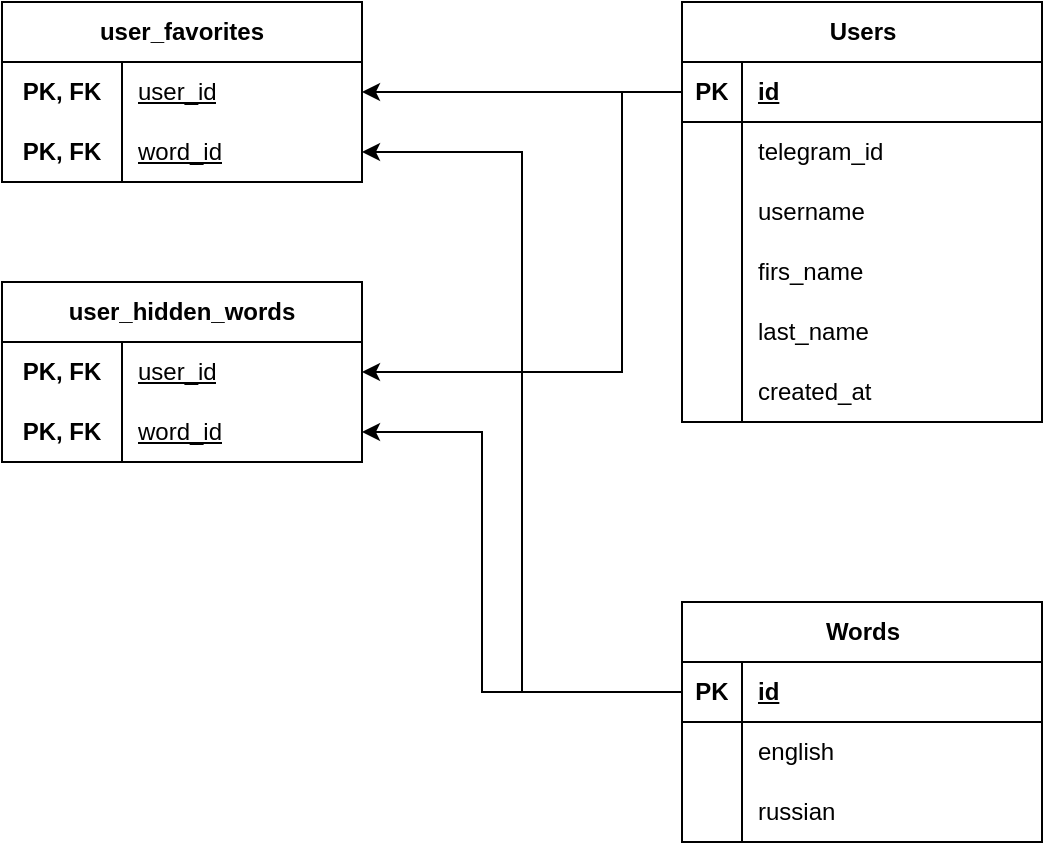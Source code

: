 <mxfile version="26.2.4">
  <diagram name="Page-1" id="dM9Y7GPttK8bCrnmVRz8">
    <mxGraphModel dx="1205" dy="1134" grid="1" gridSize="10" guides="1" tooltips="1" connect="1" arrows="1" fold="1" page="1" pageScale="1" pageWidth="850" pageHeight="1100" math="0" shadow="0">
      <root>
        <mxCell id="0" />
        <mxCell id="1" parent="0" />
        <mxCell id="2HFuZL1Z6rKOVnVFCXIe-14" value="Users" style="shape=table;startSize=30;container=1;collapsible=1;childLayout=tableLayout;fixedRows=1;rowLines=0;fontStyle=1;align=center;resizeLast=1;html=1;" parent="1" vertex="1">
          <mxGeometry x="430" y="260" width="180" height="210" as="geometry" />
        </mxCell>
        <mxCell id="2HFuZL1Z6rKOVnVFCXIe-15" value="" style="shape=tableRow;horizontal=0;startSize=0;swimlaneHead=0;swimlaneBody=0;fillColor=none;collapsible=0;dropTarget=0;points=[[0,0.5],[1,0.5]];portConstraint=eastwest;top=0;left=0;right=0;bottom=1;" parent="2HFuZL1Z6rKOVnVFCXIe-14" vertex="1">
          <mxGeometry y="30" width="180" height="30" as="geometry" />
        </mxCell>
        <mxCell id="2HFuZL1Z6rKOVnVFCXIe-16" value="PK" style="shape=partialRectangle;connectable=0;fillColor=none;top=0;left=0;bottom=0;right=0;fontStyle=1;overflow=hidden;whiteSpace=wrap;html=1;" parent="2HFuZL1Z6rKOVnVFCXIe-15" vertex="1">
          <mxGeometry width="30" height="30" as="geometry">
            <mxRectangle width="30" height="30" as="alternateBounds" />
          </mxGeometry>
        </mxCell>
        <mxCell id="2HFuZL1Z6rKOVnVFCXIe-17" value="id" style="shape=partialRectangle;connectable=0;fillColor=none;top=0;left=0;bottom=0;right=0;align=left;spacingLeft=6;fontStyle=5;overflow=hidden;whiteSpace=wrap;html=1;" parent="2HFuZL1Z6rKOVnVFCXIe-15" vertex="1">
          <mxGeometry x="30" width="150" height="30" as="geometry">
            <mxRectangle width="150" height="30" as="alternateBounds" />
          </mxGeometry>
        </mxCell>
        <mxCell id="2HFuZL1Z6rKOVnVFCXIe-18" value="" style="shape=tableRow;horizontal=0;startSize=0;swimlaneHead=0;swimlaneBody=0;fillColor=none;collapsible=0;dropTarget=0;points=[[0,0.5],[1,0.5]];portConstraint=eastwest;top=0;left=0;right=0;bottom=0;" parent="2HFuZL1Z6rKOVnVFCXIe-14" vertex="1">
          <mxGeometry y="60" width="180" height="30" as="geometry" />
        </mxCell>
        <mxCell id="2HFuZL1Z6rKOVnVFCXIe-19" value="" style="shape=partialRectangle;connectable=0;fillColor=none;top=0;left=0;bottom=0;right=0;editable=1;overflow=hidden;whiteSpace=wrap;html=1;" parent="2HFuZL1Z6rKOVnVFCXIe-18" vertex="1">
          <mxGeometry width="30" height="30" as="geometry">
            <mxRectangle width="30" height="30" as="alternateBounds" />
          </mxGeometry>
        </mxCell>
        <mxCell id="2HFuZL1Z6rKOVnVFCXIe-20" value="telegram_id" style="shape=partialRectangle;connectable=0;fillColor=none;top=0;left=0;bottom=0;right=0;align=left;spacingLeft=6;overflow=hidden;whiteSpace=wrap;html=1;" parent="2HFuZL1Z6rKOVnVFCXIe-18" vertex="1">
          <mxGeometry x="30" width="150" height="30" as="geometry">
            <mxRectangle width="150" height="30" as="alternateBounds" />
          </mxGeometry>
        </mxCell>
        <mxCell id="2HFuZL1Z6rKOVnVFCXIe-21" value="" style="shape=tableRow;horizontal=0;startSize=0;swimlaneHead=0;swimlaneBody=0;fillColor=none;collapsible=0;dropTarget=0;points=[[0,0.5],[1,0.5]];portConstraint=eastwest;top=0;left=0;right=0;bottom=0;" parent="2HFuZL1Z6rKOVnVFCXIe-14" vertex="1">
          <mxGeometry y="90" width="180" height="30" as="geometry" />
        </mxCell>
        <mxCell id="2HFuZL1Z6rKOVnVFCXIe-22" value="" style="shape=partialRectangle;connectable=0;fillColor=none;top=0;left=0;bottom=0;right=0;editable=1;overflow=hidden;whiteSpace=wrap;html=1;" parent="2HFuZL1Z6rKOVnVFCXIe-21" vertex="1">
          <mxGeometry width="30" height="30" as="geometry">
            <mxRectangle width="30" height="30" as="alternateBounds" />
          </mxGeometry>
        </mxCell>
        <mxCell id="2HFuZL1Z6rKOVnVFCXIe-23" value="username" style="shape=partialRectangle;connectable=0;fillColor=none;top=0;left=0;bottom=0;right=0;align=left;spacingLeft=6;overflow=hidden;whiteSpace=wrap;html=1;" parent="2HFuZL1Z6rKOVnVFCXIe-21" vertex="1">
          <mxGeometry x="30" width="150" height="30" as="geometry">
            <mxRectangle width="150" height="30" as="alternateBounds" />
          </mxGeometry>
        </mxCell>
        <mxCell id="r5-LKDodHNatOAICMYq2-1" style="shape=tableRow;horizontal=0;startSize=0;swimlaneHead=0;swimlaneBody=0;fillColor=none;collapsible=0;dropTarget=0;points=[[0,0.5],[1,0.5]];portConstraint=eastwest;top=0;left=0;right=0;bottom=0;" vertex="1" parent="2HFuZL1Z6rKOVnVFCXIe-14">
          <mxGeometry y="120" width="180" height="30" as="geometry" />
        </mxCell>
        <mxCell id="r5-LKDodHNatOAICMYq2-2" style="shape=partialRectangle;connectable=0;fillColor=none;top=0;left=0;bottom=0;right=0;editable=1;overflow=hidden;whiteSpace=wrap;html=1;" vertex="1" parent="r5-LKDodHNatOAICMYq2-1">
          <mxGeometry width="30" height="30" as="geometry">
            <mxRectangle width="30" height="30" as="alternateBounds" />
          </mxGeometry>
        </mxCell>
        <mxCell id="r5-LKDodHNatOAICMYq2-3" value="firs_name" style="shape=partialRectangle;connectable=0;fillColor=none;top=0;left=0;bottom=0;right=0;align=left;spacingLeft=6;overflow=hidden;whiteSpace=wrap;html=1;" vertex="1" parent="r5-LKDodHNatOAICMYq2-1">
          <mxGeometry x="30" width="150" height="30" as="geometry">
            <mxRectangle width="150" height="30" as="alternateBounds" />
          </mxGeometry>
        </mxCell>
        <mxCell id="r5-LKDodHNatOAICMYq2-7" style="shape=tableRow;horizontal=0;startSize=0;swimlaneHead=0;swimlaneBody=0;fillColor=none;collapsible=0;dropTarget=0;points=[[0,0.5],[1,0.5]];portConstraint=eastwest;top=0;left=0;right=0;bottom=0;" vertex="1" parent="2HFuZL1Z6rKOVnVFCXIe-14">
          <mxGeometry y="150" width="180" height="30" as="geometry" />
        </mxCell>
        <mxCell id="r5-LKDodHNatOAICMYq2-8" style="shape=partialRectangle;connectable=0;fillColor=none;top=0;left=0;bottom=0;right=0;editable=1;overflow=hidden;whiteSpace=wrap;html=1;" vertex="1" parent="r5-LKDodHNatOAICMYq2-7">
          <mxGeometry width="30" height="30" as="geometry">
            <mxRectangle width="30" height="30" as="alternateBounds" />
          </mxGeometry>
        </mxCell>
        <mxCell id="r5-LKDodHNatOAICMYq2-9" value="last_name" style="shape=partialRectangle;connectable=0;fillColor=none;top=0;left=0;bottom=0;right=0;align=left;spacingLeft=6;overflow=hidden;whiteSpace=wrap;html=1;" vertex="1" parent="r5-LKDodHNatOAICMYq2-7">
          <mxGeometry x="30" width="150" height="30" as="geometry">
            <mxRectangle width="150" height="30" as="alternateBounds" />
          </mxGeometry>
        </mxCell>
        <mxCell id="r5-LKDodHNatOAICMYq2-4" style="shape=tableRow;horizontal=0;startSize=0;swimlaneHead=0;swimlaneBody=0;fillColor=none;collapsible=0;dropTarget=0;points=[[0,0.5],[1,0.5]];portConstraint=eastwest;top=0;left=0;right=0;bottom=0;" vertex="1" parent="2HFuZL1Z6rKOVnVFCXIe-14">
          <mxGeometry y="180" width="180" height="30" as="geometry" />
        </mxCell>
        <mxCell id="r5-LKDodHNatOAICMYq2-5" style="shape=partialRectangle;connectable=0;fillColor=none;top=0;left=0;bottom=0;right=0;editable=1;overflow=hidden;whiteSpace=wrap;html=1;" vertex="1" parent="r5-LKDodHNatOAICMYq2-4">
          <mxGeometry width="30" height="30" as="geometry">
            <mxRectangle width="30" height="30" as="alternateBounds" />
          </mxGeometry>
        </mxCell>
        <mxCell id="r5-LKDodHNatOAICMYq2-6" value="created_at" style="shape=partialRectangle;connectable=0;fillColor=none;top=0;left=0;bottom=0;right=0;align=left;spacingLeft=6;overflow=hidden;whiteSpace=wrap;html=1;" vertex="1" parent="r5-LKDodHNatOAICMYq2-4">
          <mxGeometry x="30" width="150" height="30" as="geometry">
            <mxRectangle width="150" height="30" as="alternateBounds" />
          </mxGeometry>
        </mxCell>
        <mxCell id="2HFuZL1Z6rKOVnVFCXIe-27" value="Words" style="shape=table;startSize=30;container=1;collapsible=1;childLayout=tableLayout;fixedRows=1;rowLines=0;fontStyle=1;align=center;resizeLast=1;html=1;" parent="1" vertex="1">
          <mxGeometry x="430" y="560" width="180" height="120" as="geometry" />
        </mxCell>
        <mxCell id="2HFuZL1Z6rKOVnVFCXIe-28" value="" style="shape=tableRow;horizontal=0;startSize=0;swimlaneHead=0;swimlaneBody=0;fillColor=none;collapsible=0;dropTarget=0;points=[[0,0.5],[1,0.5]];portConstraint=eastwest;top=0;left=0;right=0;bottom=1;" parent="2HFuZL1Z6rKOVnVFCXIe-27" vertex="1">
          <mxGeometry y="30" width="180" height="30" as="geometry" />
        </mxCell>
        <mxCell id="2HFuZL1Z6rKOVnVFCXIe-29" value="PK" style="shape=partialRectangle;connectable=0;fillColor=none;top=0;left=0;bottom=0;right=0;fontStyle=1;overflow=hidden;whiteSpace=wrap;html=1;" parent="2HFuZL1Z6rKOVnVFCXIe-28" vertex="1">
          <mxGeometry width="30" height="30" as="geometry">
            <mxRectangle width="30" height="30" as="alternateBounds" />
          </mxGeometry>
        </mxCell>
        <mxCell id="2HFuZL1Z6rKOVnVFCXIe-30" value="id" style="shape=partialRectangle;connectable=0;fillColor=none;top=0;left=0;bottom=0;right=0;align=left;spacingLeft=6;fontStyle=5;overflow=hidden;whiteSpace=wrap;html=1;" parent="2HFuZL1Z6rKOVnVFCXIe-28" vertex="1">
          <mxGeometry x="30" width="150" height="30" as="geometry">
            <mxRectangle width="150" height="30" as="alternateBounds" />
          </mxGeometry>
        </mxCell>
        <mxCell id="2HFuZL1Z6rKOVnVFCXIe-31" value="" style="shape=tableRow;horizontal=0;startSize=0;swimlaneHead=0;swimlaneBody=0;fillColor=none;collapsible=0;dropTarget=0;points=[[0,0.5],[1,0.5]];portConstraint=eastwest;top=0;left=0;right=0;bottom=0;" parent="2HFuZL1Z6rKOVnVFCXIe-27" vertex="1">
          <mxGeometry y="60" width="180" height="30" as="geometry" />
        </mxCell>
        <mxCell id="2HFuZL1Z6rKOVnVFCXIe-32" value="" style="shape=partialRectangle;connectable=0;fillColor=none;top=0;left=0;bottom=0;right=0;editable=1;overflow=hidden;whiteSpace=wrap;html=1;" parent="2HFuZL1Z6rKOVnVFCXIe-31" vertex="1">
          <mxGeometry width="30" height="30" as="geometry">
            <mxRectangle width="30" height="30" as="alternateBounds" />
          </mxGeometry>
        </mxCell>
        <mxCell id="2HFuZL1Z6rKOVnVFCXIe-33" value="english" style="shape=partialRectangle;connectable=0;fillColor=none;top=0;left=0;bottom=0;right=0;align=left;spacingLeft=6;overflow=hidden;whiteSpace=wrap;html=1;" parent="2HFuZL1Z6rKOVnVFCXIe-31" vertex="1">
          <mxGeometry x="30" width="150" height="30" as="geometry">
            <mxRectangle width="150" height="30" as="alternateBounds" />
          </mxGeometry>
        </mxCell>
        <mxCell id="2HFuZL1Z6rKOVnVFCXIe-34" value="" style="shape=tableRow;horizontal=0;startSize=0;swimlaneHead=0;swimlaneBody=0;fillColor=none;collapsible=0;dropTarget=0;points=[[0,0.5],[1,0.5]];portConstraint=eastwest;top=0;left=0;right=0;bottom=0;" parent="2HFuZL1Z6rKOVnVFCXIe-27" vertex="1">
          <mxGeometry y="90" width="180" height="30" as="geometry" />
        </mxCell>
        <mxCell id="2HFuZL1Z6rKOVnVFCXIe-35" value="" style="shape=partialRectangle;connectable=0;fillColor=none;top=0;left=0;bottom=0;right=0;editable=1;overflow=hidden;whiteSpace=wrap;html=1;" parent="2HFuZL1Z6rKOVnVFCXIe-34" vertex="1">
          <mxGeometry width="30" height="30" as="geometry">
            <mxRectangle width="30" height="30" as="alternateBounds" />
          </mxGeometry>
        </mxCell>
        <mxCell id="2HFuZL1Z6rKOVnVFCXIe-36" value="russian" style="shape=partialRectangle;connectable=0;fillColor=none;top=0;left=0;bottom=0;right=0;align=left;spacingLeft=6;overflow=hidden;whiteSpace=wrap;html=1;" parent="2HFuZL1Z6rKOVnVFCXIe-34" vertex="1">
          <mxGeometry x="30" width="150" height="30" as="geometry">
            <mxRectangle width="150" height="30" as="alternateBounds" />
          </mxGeometry>
        </mxCell>
        <mxCell id="2HFuZL1Z6rKOVnVFCXIe-138" value="&lt;span style=&quot;text-wrap-mode: nowrap;&quot;&gt;user_favorites&lt;/span&gt;" style="shape=table;startSize=30;container=1;collapsible=1;childLayout=tableLayout;fixedRows=1;rowLines=0;fontStyle=1;align=center;resizeLast=1;html=1;whiteSpace=wrap;" parent="1" vertex="1">
          <mxGeometry x="90" y="260" width="180" height="90" as="geometry" />
        </mxCell>
        <mxCell id="2HFuZL1Z6rKOVnVFCXIe-139" value="" style="shape=tableRow;horizontal=0;startSize=0;swimlaneHead=0;swimlaneBody=0;fillColor=none;collapsible=0;dropTarget=0;points=[[0,0.5],[1,0.5]];portConstraint=eastwest;top=0;left=0;right=0;bottom=0;html=1;" parent="2HFuZL1Z6rKOVnVFCXIe-138" vertex="1">
          <mxGeometry y="30" width="180" height="30" as="geometry" />
        </mxCell>
        <mxCell id="2HFuZL1Z6rKOVnVFCXIe-140" value="PK, FK" style="shape=partialRectangle;connectable=0;fillColor=none;top=0;left=0;bottom=0;right=0;fontStyle=1;overflow=hidden;html=1;whiteSpace=wrap;" parent="2HFuZL1Z6rKOVnVFCXIe-139" vertex="1">
          <mxGeometry width="60" height="30" as="geometry">
            <mxRectangle width="60" height="30" as="alternateBounds" />
          </mxGeometry>
        </mxCell>
        <mxCell id="2HFuZL1Z6rKOVnVFCXIe-141" value="&lt;span style=&quot;font-weight: 400;&quot;&gt;user_id&lt;/span&gt;" style="shape=partialRectangle;connectable=0;fillColor=none;top=0;left=0;bottom=0;right=0;align=left;spacingLeft=6;fontStyle=5;overflow=hidden;html=1;whiteSpace=wrap;" parent="2HFuZL1Z6rKOVnVFCXIe-139" vertex="1">
          <mxGeometry x="60" width="120" height="30" as="geometry">
            <mxRectangle width="120" height="30" as="alternateBounds" />
          </mxGeometry>
        </mxCell>
        <mxCell id="2HFuZL1Z6rKOVnVFCXIe-142" value="" style="shape=tableRow;horizontal=0;startSize=0;swimlaneHead=0;swimlaneBody=0;fillColor=none;collapsible=0;dropTarget=0;points=[[0,0.5],[1,0.5]];portConstraint=eastwest;top=0;left=0;right=0;bottom=1;html=1;" parent="2HFuZL1Z6rKOVnVFCXIe-138" vertex="1">
          <mxGeometry y="60" width="180" height="30" as="geometry" />
        </mxCell>
        <mxCell id="2HFuZL1Z6rKOVnVFCXIe-143" value="PK, FK" style="shape=partialRectangle;connectable=0;fillColor=none;top=0;left=0;bottom=0;right=0;fontStyle=1;overflow=hidden;html=1;whiteSpace=wrap;" parent="2HFuZL1Z6rKOVnVFCXIe-142" vertex="1">
          <mxGeometry width="60" height="30" as="geometry">
            <mxRectangle width="60" height="30" as="alternateBounds" />
          </mxGeometry>
        </mxCell>
        <mxCell id="2HFuZL1Z6rKOVnVFCXIe-144" value="&lt;span style=&quot;font-weight: 400;&quot;&gt;word_id&lt;/span&gt;" style="shape=partialRectangle;connectable=0;fillColor=none;top=0;left=0;bottom=0;right=0;align=left;spacingLeft=6;fontStyle=5;overflow=hidden;html=1;whiteSpace=wrap;" parent="2HFuZL1Z6rKOVnVFCXIe-142" vertex="1">
          <mxGeometry x="60" width="120" height="30" as="geometry">
            <mxRectangle width="120" height="30" as="alternateBounds" />
          </mxGeometry>
        </mxCell>
        <mxCell id="2HFuZL1Z6rKOVnVFCXIe-145" style="edgeStyle=orthogonalEdgeStyle;rounded=0;orthogonalLoop=1;jettySize=auto;html=1;exitX=0;exitY=0.5;exitDx=0;exitDy=0;entryX=1;entryY=0.5;entryDx=0;entryDy=0;" parent="1" source="2HFuZL1Z6rKOVnVFCXIe-15" target="2HFuZL1Z6rKOVnVFCXIe-139" edge="1">
          <mxGeometry relative="1" as="geometry" />
        </mxCell>
        <mxCell id="2HFuZL1Z6rKOVnVFCXIe-146" style="edgeStyle=orthogonalEdgeStyle;rounded=0;orthogonalLoop=1;jettySize=auto;html=1;entryX=1;entryY=0.5;entryDx=0;entryDy=0;" parent="1" source="2HFuZL1Z6rKOVnVFCXIe-28" target="2HFuZL1Z6rKOVnVFCXIe-142" edge="1">
          <mxGeometry relative="1" as="geometry" />
        </mxCell>
        <mxCell id="2HFuZL1Z6rKOVnVFCXIe-109" value="&lt;span style=&quot;text-wrap-mode: nowrap;&quot;&gt;user_hidden_words&lt;/span&gt;" style="shape=table;startSize=30;container=1;collapsible=1;childLayout=tableLayout;fixedRows=1;rowLines=0;fontStyle=1;align=center;resizeLast=1;html=1;whiteSpace=wrap;" parent="1" vertex="1">
          <mxGeometry x="90" y="400" width="180" height="90" as="geometry" />
        </mxCell>
        <mxCell id="2HFuZL1Z6rKOVnVFCXIe-110" value="" style="shape=tableRow;horizontal=0;startSize=0;swimlaneHead=0;swimlaneBody=0;fillColor=none;collapsible=0;dropTarget=0;points=[[0,0.5],[1,0.5]];portConstraint=eastwest;top=0;left=0;right=0;bottom=0;html=1;" parent="2HFuZL1Z6rKOVnVFCXIe-109" vertex="1">
          <mxGeometry y="30" width="180" height="30" as="geometry" />
        </mxCell>
        <mxCell id="2HFuZL1Z6rKOVnVFCXIe-111" value="PK, FK" style="shape=partialRectangle;connectable=0;fillColor=none;top=0;left=0;bottom=0;right=0;fontStyle=1;overflow=hidden;html=1;whiteSpace=wrap;" parent="2HFuZL1Z6rKOVnVFCXIe-110" vertex="1">
          <mxGeometry width="60" height="30" as="geometry">
            <mxRectangle width="60" height="30" as="alternateBounds" />
          </mxGeometry>
        </mxCell>
        <mxCell id="2HFuZL1Z6rKOVnVFCXIe-112" value="&lt;span style=&quot;font-weight: 400;&quot;&gt;user_id&lt;/span&gt;" style="shape=partialRectangle;connectable=0;fillColor=none;top=0;left=0;bottom=0;right=0;align=left;spacingLeft=6;fontStyle=5;overflow=hidden;html=1;whiteSpace=wrap;" parent="2HFuZL1Z6rKOVnVFCXIe-110" vertex="1">
          <mxGeometry x="60" width="120" height="30" as="geometry">
            <mxRectangle width="120" height="30" as="alternateBounds" />
          </mxGeometry>
        </mxCell>
        <mxCell id="2HFuZL1Z6rKOVnVFCXIe-113" value="" style="shape=tableRow;horizontal=0;startSize=0;swimlaneHead=0;swimlaneBody=0;fillColor=none;collapsible=0;dropTarget=0;points=[[0,0.5],[1,0.5]];portConstraint=eastwest;top=0;left=0;right=0;bottom=1;html=1;" parent="2HFuZL1Z6rKOVnVFCXIe-109" vertex="1">
          <mxGeometry y="60" width="180" height="30" as="geometry" />
        </mxCell>
        <mxCell id="2HFuZL1Z6rKOVnVFCXIe-114" value="PK, FK" style="shape=partialRectangle;connectable=0;fillColor=none;top=0;left=0;bottom=0;right=0;fontStyle=1;overflow=hidden;html=1;whiteSpace=wrap;" parent="2HFuZL1Z6rKOVnVFCXIe-113" vertex="1">
          <mxGeometry width="60" height="30" as="geometry">
            <mxRectangle width="60" height="30" as="alternateBounds" />
          </mxGeometry>
        </mxCell>
        <mxCell id="2HFuZL1Z6rKOVnVFCXIe-115" value="&lt;span style=&quot;font-weight: 400;&quot;&gt;word_id&lt;/span&gt;" style="shape=partialRectangle;connectable=0;fillColor=none;top=0;left=0;bottom=0;right=0;align=left;spacingLeft=6;fontStyle=5;overflow=hidden;html=1;whiteSpace=wrap;" parent="2HFuZL1Z6rKOVnVFCXIe-113" vertex="1">
          <mxGeometry x="60" width="120" height="30" as="geometry">
            <mxRectangle width="120" height="30" as="alternateBounds" />
          </mxGeometry>
        </mxCell>
        <mxCell id="r5-LKDodHNatOAICMYq2-11" style="edgeStyle=orthogonalEdgeStyle;rounded=0;orthogonalLoop=1;jettySize=auto;html=1;entryX=1;entryY=0.5;entryDx=0;entryDy=0;" edge="1" parent="1" source="2HFuZL1Z6rKOVnVFCXIe-15" target="2HFuZL1Z6rKOVnVFCXIe-110">
          <mxGeometry relative="1" as="geometry">
            <Array as="points">
              <mxPoint x="400" y="305" />
              <mxPoint x="400" y="445" />
            </Array>
          </mxGeometry>
        </mxCell>
        <mxCell id="r5-LKDodHNatOAICMYq2-12" style="edgeStyle=orthogonalEdgeStyle;rounded=0;orthogonalLoop=1;jettySize=auto;html=1;entryX=1;entryY=0.5;entryDx=0;entryDy=0;" edge="1" parent="1" source="2HFuZL1Z6rKOVnVFCXIe-28" target="2HFuZL1Z6rKOVnVFCXIe-113">
          <mxGeometry relative="1" as="geometry">
            <Array as="points">
              <mxPoint x="330" y="605" />
              <mxPoint x="330" y="475" />
            </Array>
          </mxGeometry>
        </mxCell>
      </root>
    </mxGraphModel>
  </diagram>
</mxfile>
